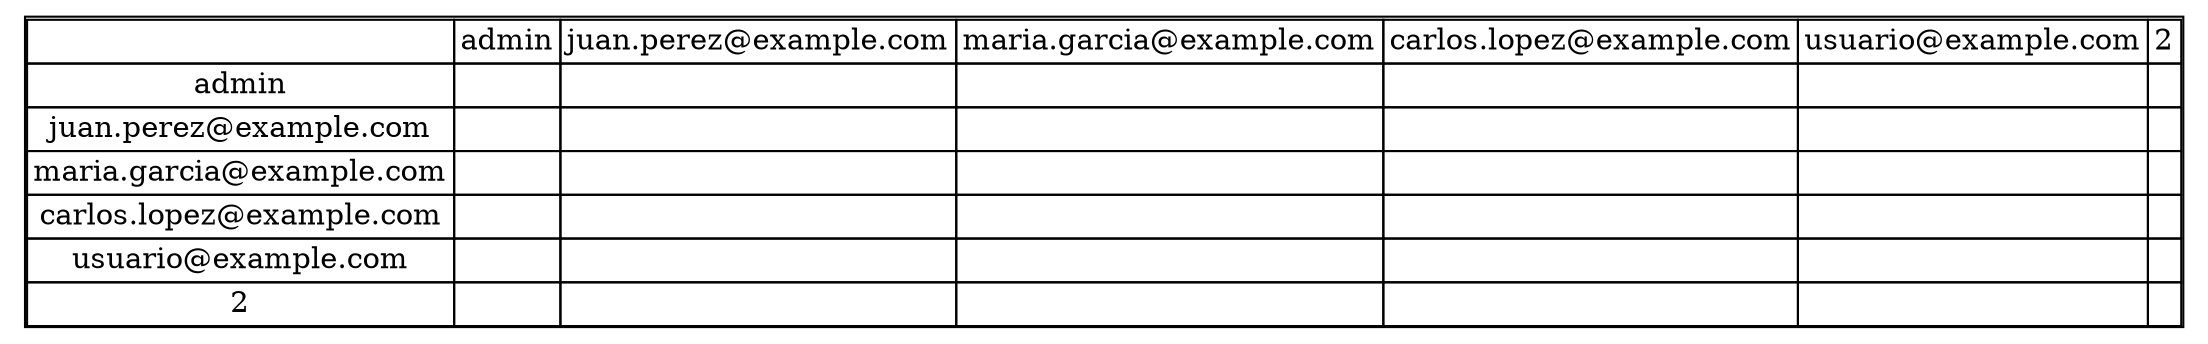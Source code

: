 digraph G {
node [shape=plaintext]
a [label=<
<table border='1' cellborder='1' cellspacing='0'>
<tr><td></td><td>admin</td><td>juan.perez@example.com</td><td>maria.garcia@example.com</td><td>carlos.lopez@example.com</td><td>usuario@example.com</td><td>2</td></tr>
<tr><td>admin</td><td></td><td></td><td></td><td></td><td></td><td></td></tr>
<tr><td>juan.perez@example.com</td><td></td><td></td><td></td><td></td><td></td><td></td></tr>
<tr><td>maria.garcia@example.com</td><td></td><td></td><td></td><td></td><td></td><td></td></tr>
<tr><td>carlos.lopez@example.com</td><td></td><td></td><td></td><td></td><td></td><td></td></tr>
<tr><td>usuario@example.com</td><td></td><td></td><td></td><td></td><td></td><td></td></tr>
<tr><td>2</td><td></td><td></td><td></td><td></td><td></td><td></td></tr>
</table>>];
}

